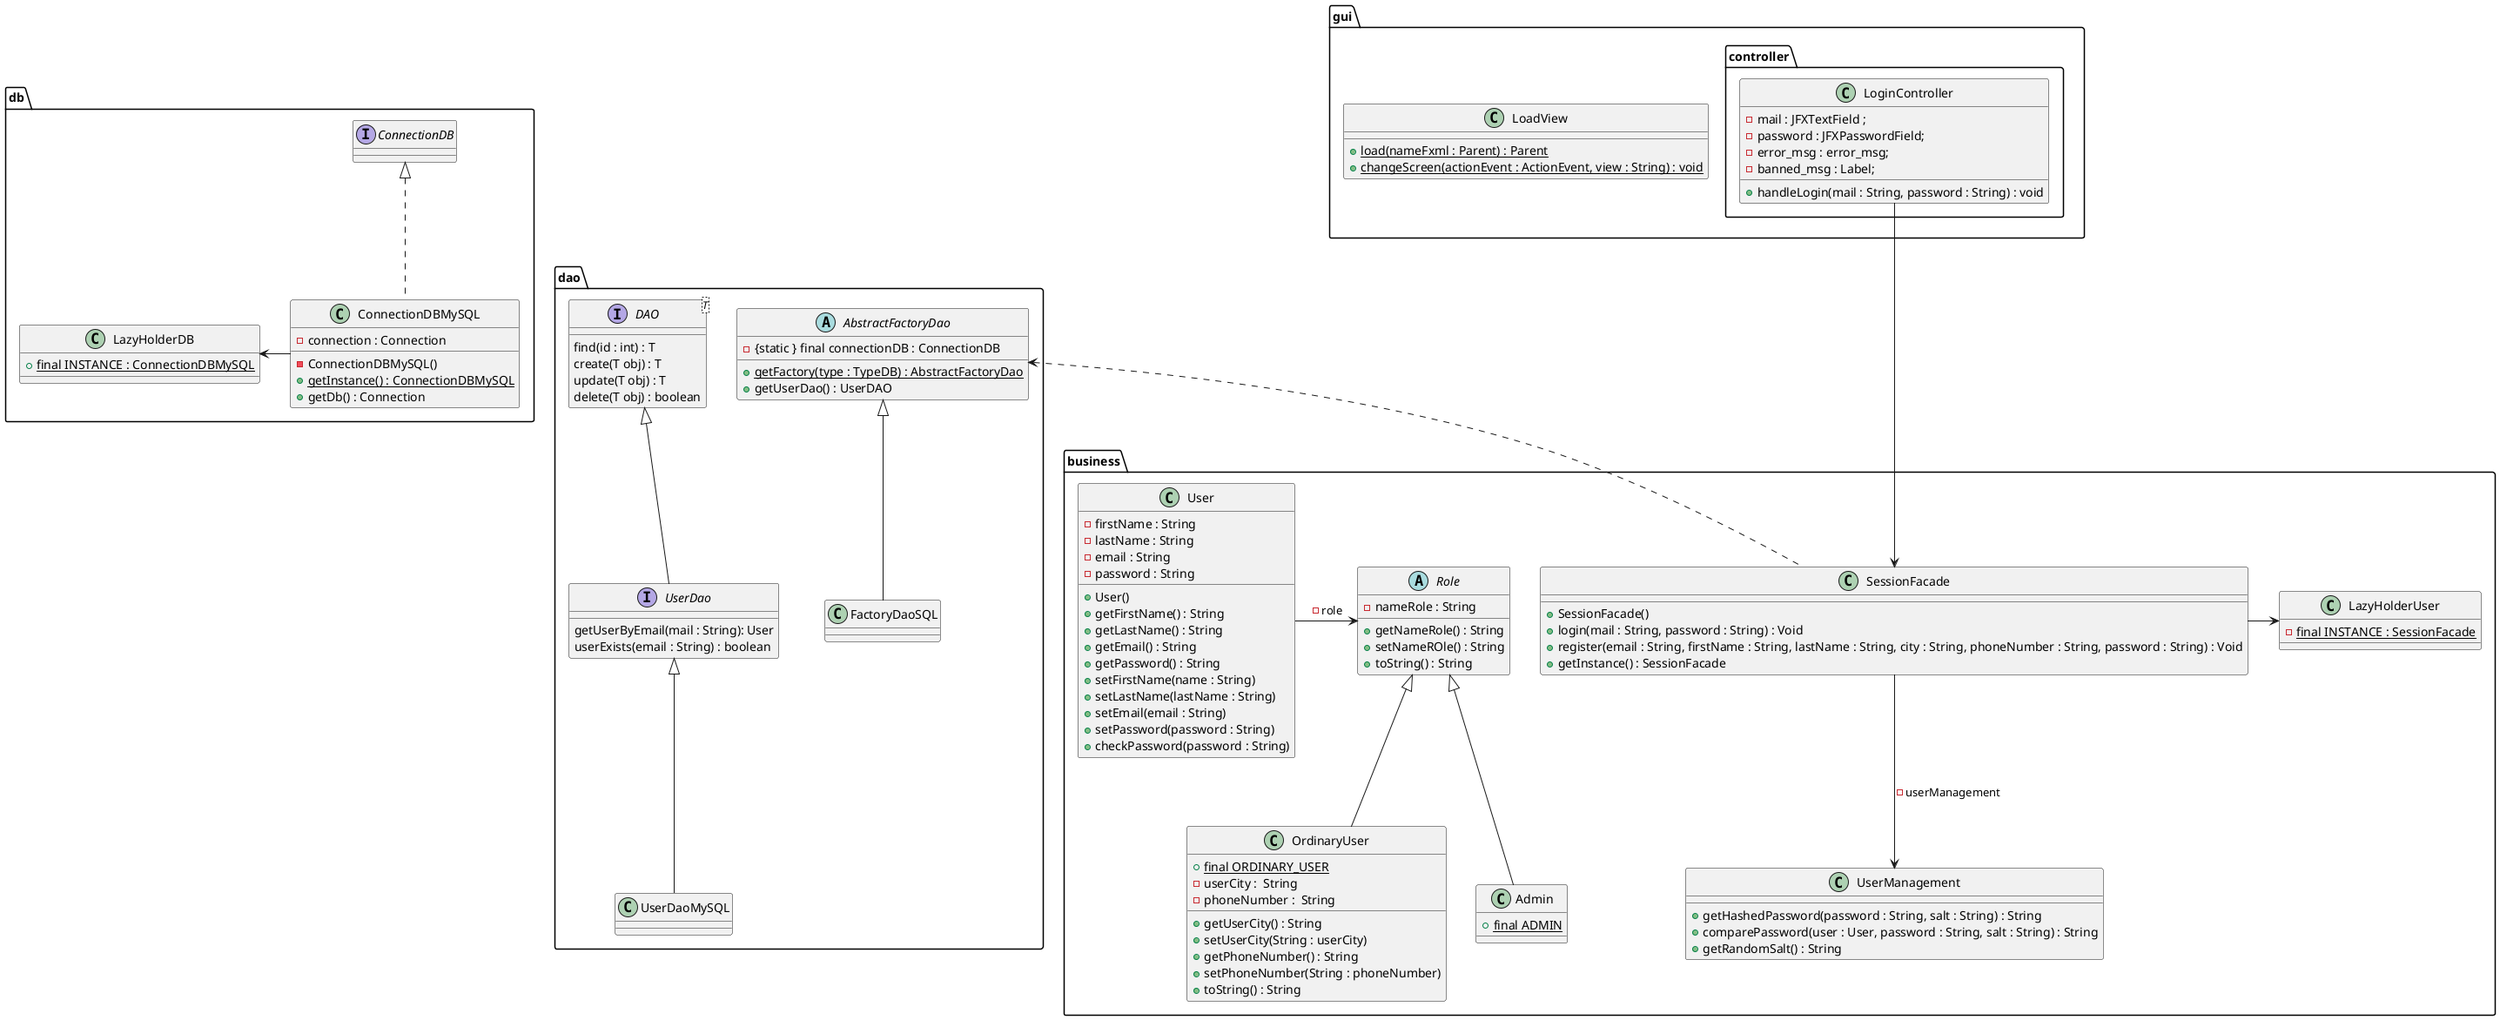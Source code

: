 @startuml

package dao {


    interface UserDao{
        getUserByEmail(mail : String): User
        userExists(email : String) : boolean
    }
    class UserDaoMySQL
    AbstractFactoryDao <|-- FactoryDaoSQL
    UserDao <|-- UserDaoMySQL

    interface DAO<T>{
        find(id : int) : T
        create(T obj) : T
        update(T obj) : T
        delete(T obj) : boolean
    }

    abstract AbstractFactoryDao{
        - {static } final connectionDB : ConnectionDB
        + {static} getFactory(type : TypeDB) : AbstractFactoryDao
        + getUserDao() : UserDAO
    }

    class FactoryDaoSQL{
    }


    DAO <|-- UserDao
}
package db{
    class ConnectionDBMySQL{
        - connection : Connection
        - ConnectionDBMySQL()
        + {static} getInstance() : ConnectionDBMySQL
        + getDb() : Connection
    }

    class LazyHolderDB{
        + {static} final INSTANCE : ConnectionDBMySQL
    }
    interface ConnectionDB
    ConnectionDBMySQL -Left-> LazyHolderDB
    ConnectionDBMySQL .up.|> ConnectionDB

}
package business{
    class SessionFacade{
        + SessionFacade()
        + login(mail : String, password : String) : Void
        + register(email : String, firstName : String, lastName : String, city : String, phoneNumber : String, password : String) : Void
        + getInstance() : SessionFacade
    }

    class LazyHolderUser{
        -{static} final INSTANCE : SessionFacade
    }

    SessionFacade -> LazyHolderUser
    class User{
        -firstName : String
        -lastName : String
        -email : String
        -password : String
        + User()
        +getFirstName() : String
        +getLastName() : String
        +getEmail() : String
        +getPassword() : String
        +setFirstName(name : String)
        +setLastName(lastName : String)
        +setEmail(email : String)
        +setPassword(password : String)
        +checkPassword(password : String)
    }

    abstract Role{
        - nameRole : String
        + getNameRole() : String
        + setNameROle() : String
        + toString() : String
    }
    class OrdinaryUser{
        + {static} final ORDINARY_USER
        - userCity :  String
        - phoneNumber :  String
        + getUserCity() : String
        + setUserCity(String : userCity)
        + getPhoneNumber() : String
        + setPhoneNumber(String : phoneNumber)
        + toString() : String

    }
    class Admin{
        + {static} final ADMIN

    }
    User -> Role : -role
    OrdinaryUser -Up-|> Role
    Admin -Up-|> Role
    class UserManagement{
        + getHashedPassword(password : String, salt : String) : String
        + comparePassword(user : User, password : String, salt : String) : String
        + getRandomSalt() : String
    }

    SessionFacade --> UserManagement : -userManagement
}

package gui{

    class LoadView{
        + {static} load(nameFxml : Parent) : Parent
        + {static} changeScreen(actionEvent : ActionEvent, view : String) : void
    }

    package controller{
        class LoginController{
            - mail : JFXTextField ;
            - password : JFXPasswordField;
            - error_msg : error_msg;
            - banned_msg : Label;
            + handleLogin(mail : String, password : String) : void
        }

    }
}
SessionFacade <--Up- LoginController
SessionFacade .Up.> AbstractFactoryDao



@enduml